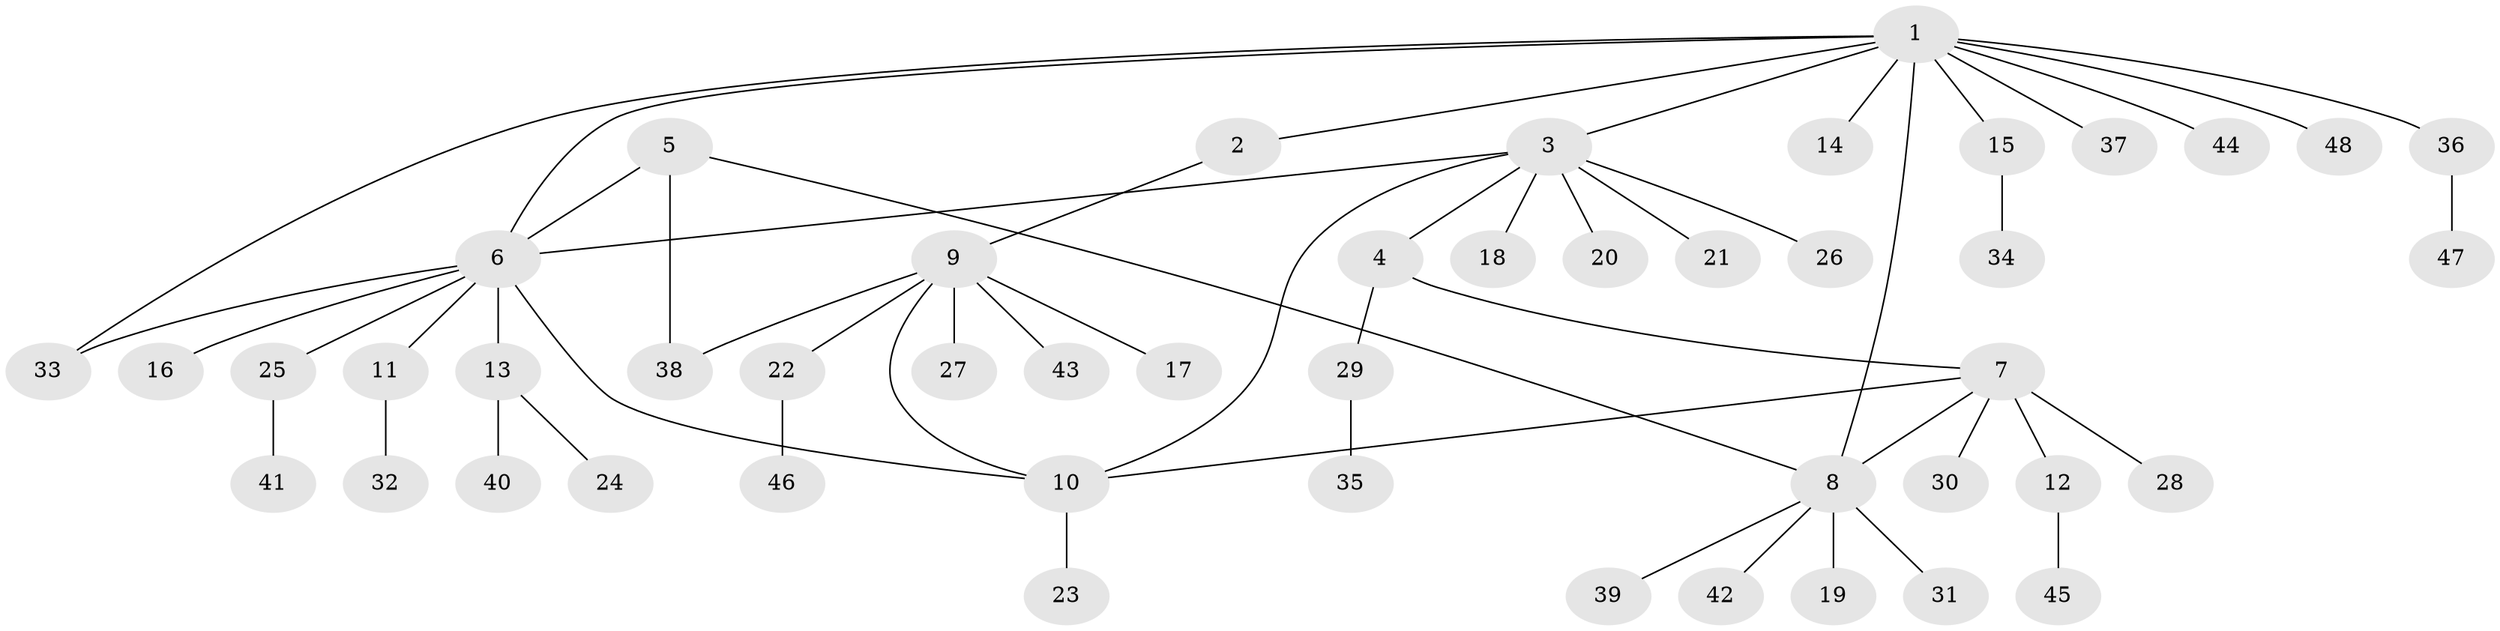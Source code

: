// Generated by graph-tools (version 1.1) at 2025/26/03/09/25 03:26:34]
// undirected, 48 vertices, 55 edges
graph export_dot {
graph [start="1"]
  node [color=gray90,style=filled];
  1;
  2;
  3;
  4;
  5;
  6;
  7;
  8;
  9;
  10;
  11;
  12;
  13;
  14;
  15;
  16;
  17;
  18;
  19;
  20;
  21;
  22;
  23;
  24;
  25;
  26;
  27;
  28;
  29;
  30;
  31;
  32;
  33;
  34;
  35;
  36;
  37;
  38;
  39;
  40;
  41;
  42;
  43;
  44;
  45;
  46;
  47;
  48;
  1 -- 2;
  1 -- 3;
  1 -- 6;
  1 -- 8;
  1 -- 14;
  1 -- 15;
  1 -- 33;
  1 -- 36;
  1 -- 37;
  1 -- 44;
  1 -- 48;
  2 -- 9;
  3 -- 4;
  3 -- 6;
  3 -- 10;
  3 -- 18;
  3 -- 20;
  3 -- 21;
  3 -- 26;
  4 -- 7;
  4 -- 29;
  5 -- 6;
  5 -- 8;
  5 -- 38;
  6 -- 10;
  6 -- 11;
  6 -- 13;
  6 -- 16;
  6 -- 25;
  6 -- 33;
  7 -- 8;
  7 -- 10;
  7 -- 12;
  7 -- 28;
  7 -- 30;
  8 -- 19;
  8 -- 31;
  8 -- 39;
  8 -- 42;
  9 -- 10;
  9 -- 17;
  9 -- 22;
  9 -- 27;
  9 -- 38;
  9 -- 43;
  10 -- 23;
  11 -- 32;
  12 -- 45;
  13 -- 24;
  13 -- 40;
  15 -- 34;
  22 -- 46;
  25 -- 41;
  29 -- 35;
  36 -- 47;
}
